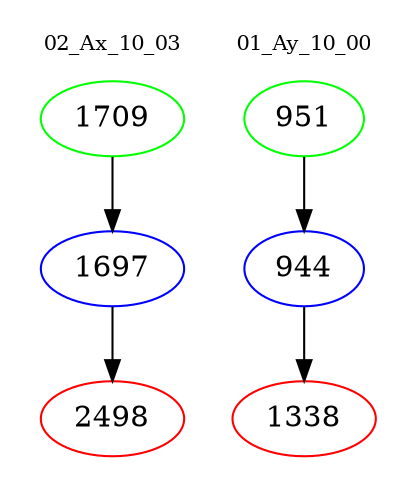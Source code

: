 digraph{
subgraph cluster_0 {
color = white
label = "02_Ax_10_03";
fontsize=10;
T0_1709 [label="1709", color="green"]
T0_1709 -> T0_1697 [color="black"]
T0_1697 [label="1697", color="blue"]
T0_1697 -> T0_2498 [color="black"]
T0_2498 [label="2498", color="red"]
}
subgraph cluster_1 {
color = white
label = "01_Ay_10_00";
fontsize=10;
T1_951 [label="951", color="green"]
T1_951 -> T1_944 [color="black"]
T1_944 [label="944", color="blue"]
T1_944 -> T1_1338 [color="black"]
T1_1338 [label="1338", color="red"]
}
}

